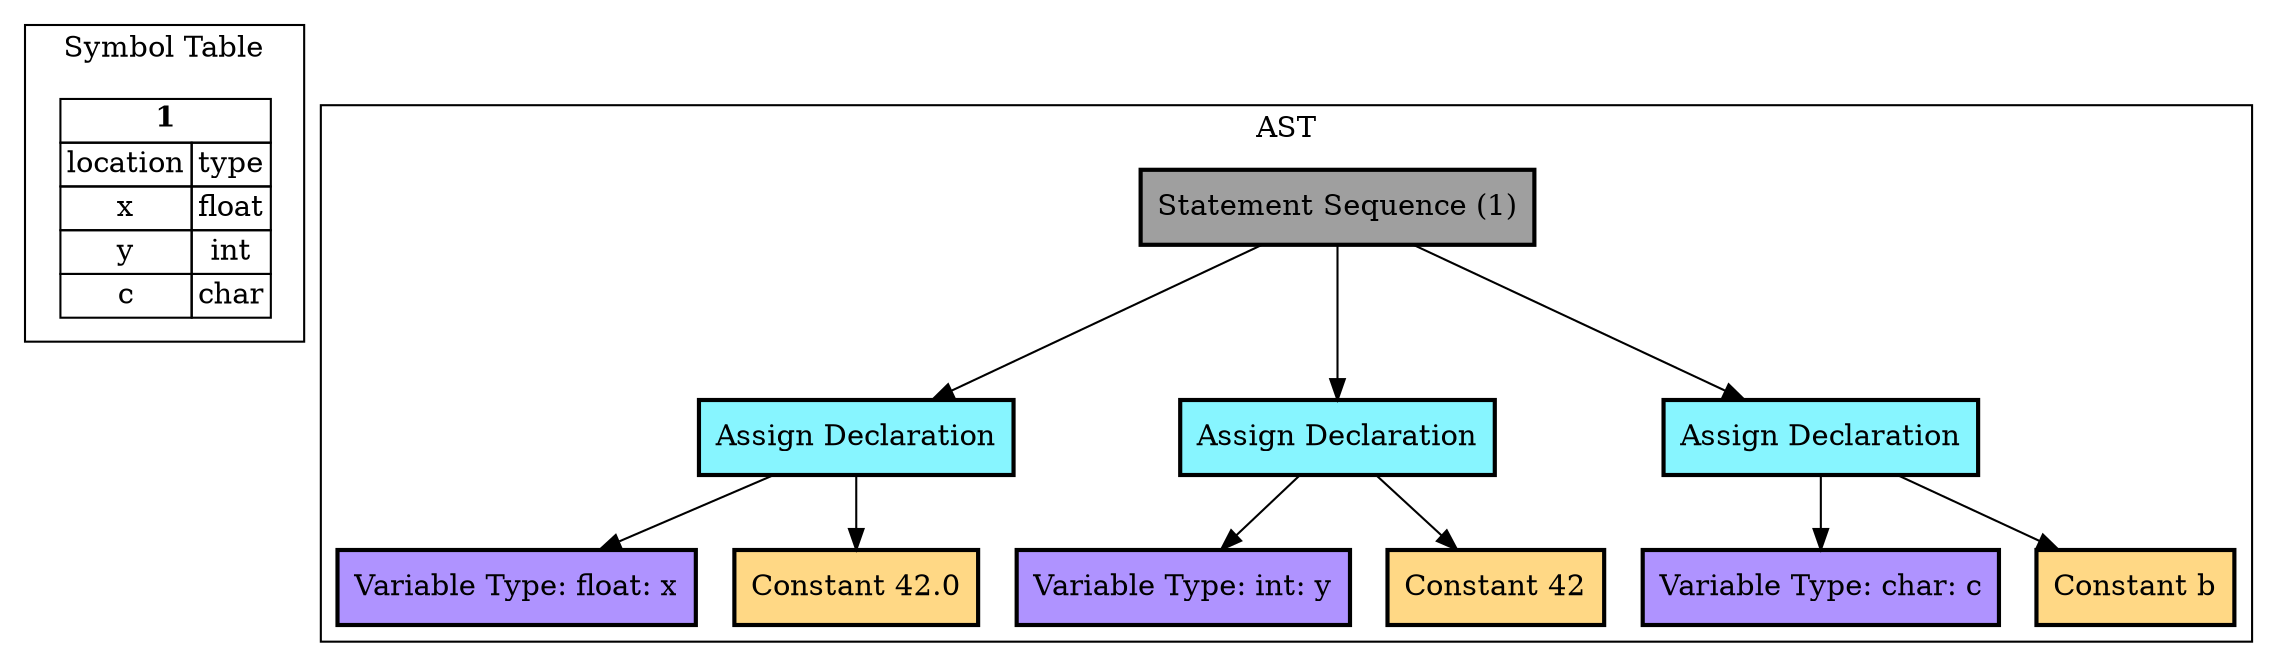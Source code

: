 Digraph G { 
	subgraph cluster_0 {
		tbl1 [
			shape=plaintext
			label=<
				<table border='0' cellborder='1' cellspacing='0'>
					<tr><td colspan="2"><b>1</b></td></tr>
					<tr><td>location</td><td>type</td></tr>
					<tr><td>x</td><td>float</td></tr>
					<tr><td>y</td><td>int</td></tr>
					<tr><td>c</td><td>char</td></tr>
				</table>
			>];
		label = "Symbol Table";
	}
subgraph cluster_1 {
node [style=filled, shape=rectangle, penwidth=2];
1[label="Statement Sequence (1)", fillcolor="#9f9f9f"] 
2[label="Assign Declaration", fillcolor="#87f5ff"] 
3[label="Variable Type: float: x", fillcolor="#af93ff"] 
4[label="Constant 42.0", fillcolor="#FFD885"] 
5[label="Assign Declaration", fillcolor="#87f5ff"] 
6[label="Variable Type: int: y", fillcolor="#af93ff"] 
7[label="Constant 42", fillcolor="#FFD885"] 
8[label="Assign Declaration", fillcolor="#87f5ff"] 
9[label="Variable Type: char: c", fillcolor="#af93ff"] 
10[label="Constant b", fillcolor="#FFD885"] 
1 -> 2
2 -> 3
2 -> 4
1 -> 5
5 -> 6
5 -> 7
1 -> 8
8 -> 9
8 -> 10
label = "AST";
}
}